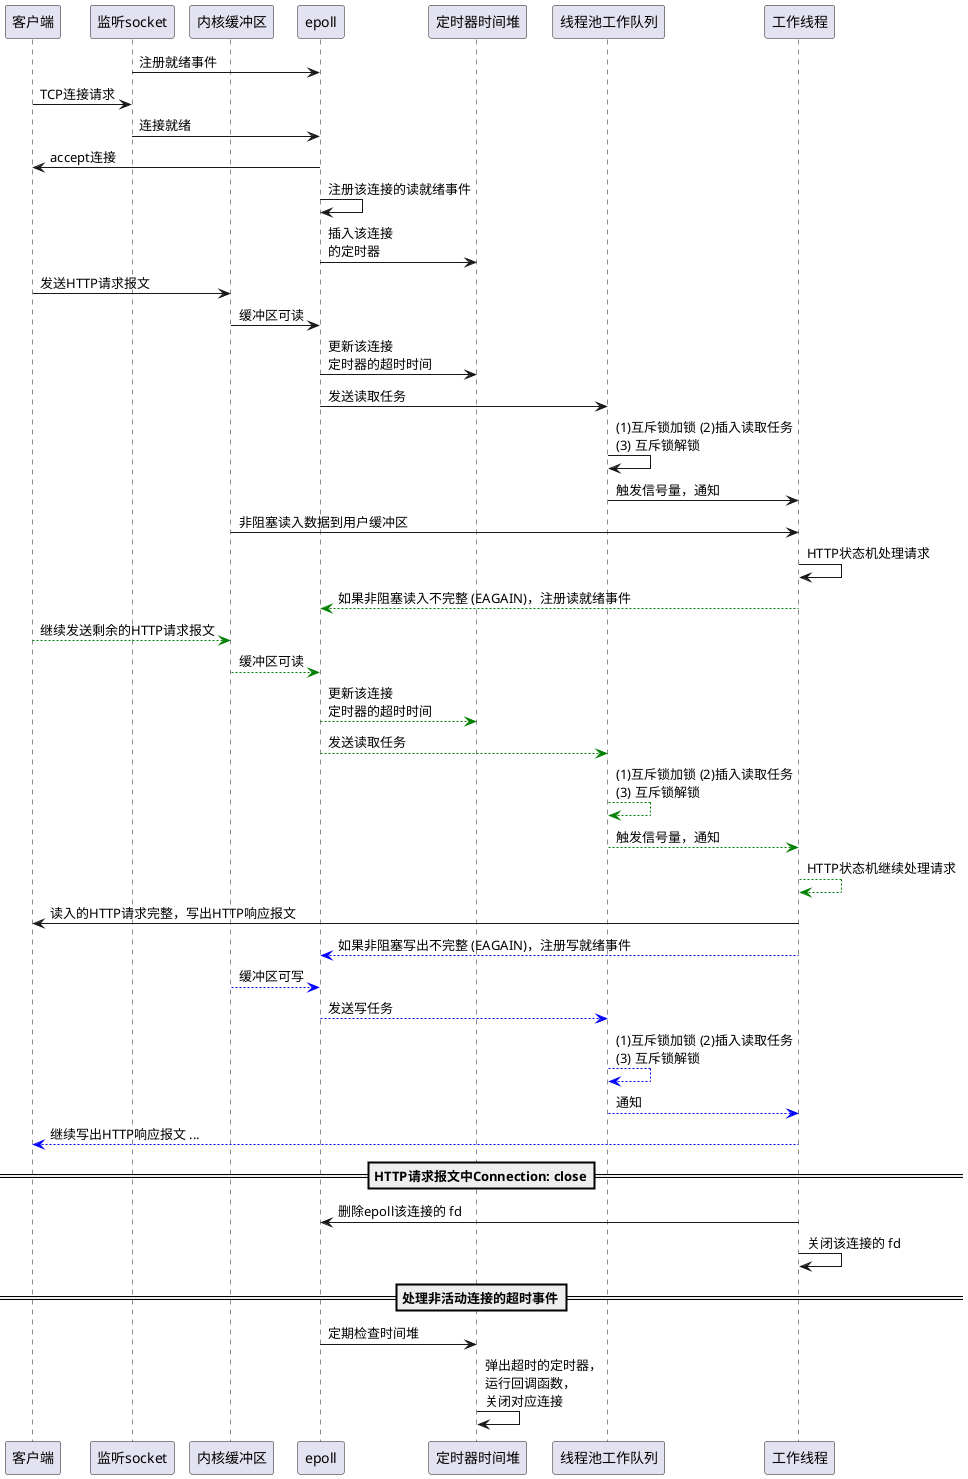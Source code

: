 @startuml

participant 客户端

participant 监听socket

participant 内核缓冲区

participant epoll

participant 定时器时间堆

participant 线程池工作队列

participant 工作线程

监听socket -> epoll : 注册就绪事件

客户端 -> 监听socket : TCP连接请求

监听socket -> epoll : 连接就绪

epoll -> 客户端 : accept连接

epoll -> epoll : 注册该连接的读就绪事件

epoll -> 定时器时间堆 : 插入该连接\n的定时器

客户端 -> 内核缓冲区 : 发送HTTP请求报文

内核缓冲区 -> epoll : 缓冲区可读

epoll -> 定时器时间堆 : 更新该连接\n定时器的超时时间

epoll -> 线程池工作队列 : 发送读取任务

线程池工作队列 -> 线程池工作队列 : (1)互斥锁加锁 (2)插入读取任务\n(3) 互斥锁解锁

线程池工作队列 -> 工作线程 : 触发信号量，通知

内核缓冲区 -> 工作线程: 非阻塞读入数据到用户缓冲区

工作线程 -> 工作线程 : HTTP状态机处理请求

工作线程 --[#green]> epoll : 如果非阻塞读入不完整 (EAGAIN)，注册读就绪事件

客户端 --[#green]> 内核缓冲区 : 继续发送剩余的HTTP请求报文

内核缓冲区 --[#green]> epoll : 缓冲区可读

epoll --[#green]> 定时器时间堆 : 更新该连接\n定时器的超时时间

epoll --[#green]> 线程池工作队列 : 发送读取任务

线程池工作队列 --[#green]> 线程池工作队列 : (1)互斥锁加锁 (2)插入读取任务\n(3) 互斥锁解锁

线程池工作队列 --[#green]> 工作线程 : 触发信号量，通知

工作线程 --[#green]> 工作线程 : HTTP状态机继续处理请求

工作线程 -> 客户端 : 读入的HTTP请求完整，写出HTTP响应报文

工作线程 --[#blue]> epoll : 如果非阻塞写出不完整 (EAGAIN)，注册写就绪事件

内核缓冲区 --[#blue]> epoll : 缓冲区可写

epoll --[#blue]> 线程池工作队列 : 发送写任务

线程池工作队列 --[#blue]> 线程池工作队列 : (1)互斥锁加锁 (2)插入读取任务\n(3) 互斥锁解锁

线程池工作队列 --[#blue]> 工作线程 : 通知

工作线程 --[#blue]> 客户端 : 继续写出HTTP响应报文 ...

==HTTP请求报文中Connection: close==

工作线程 -> epoll : 删除epoll该连接的 fd

工作线程 -> 工作线程 : 关闭该连接的 fd

==处理非活动连接的超时事件==

epoll -> 定时器时间堆 : 定期检查时间堆

定时器时间堆 -> 定时器时间堆 : 弹出超时的定时器，\n运行回调函数，\n关闭对应连接

@enduml